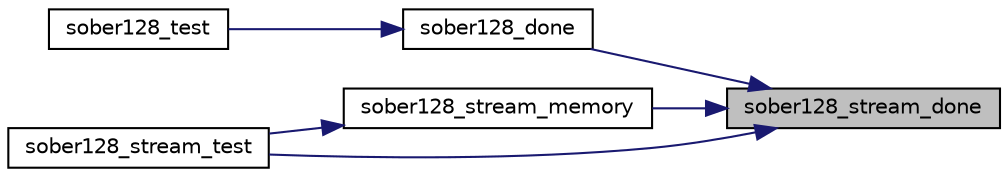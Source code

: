 digraph "sober128_stream_done"
{
 // LATEX_PDF_SIZE
  edge [fontname="Helvetica",fontsize="10",labelfontname="Helvetica",labelfontsize="10"];
  node [fontname="Helvetica",fontsize="10",shape=record];
  rankdir="RL";
  Node91 [label="sober128_stream_done",height=0.2,width=0.4,color="black", fillcolor="grey75", style="filled", fontcolor="black",tooltip="Terminate and clear Sober128 state."];
  Node91 -> Node92 [dir="back",color="midnightblue",fontsize="10",style="solid",fontname="Helvetica"];
  Node92 [label="sober128_done",height=0.2,width=0.4,color="black", fillcolor="white", style="filled",URL="$sober128_8c.html#a3cfcf62a0dfb3a105430d3a0c753605f",tooltip="Terminate the PRNG."];
  Node92 -> Node93 [dir="back",color="midnightblue",fontsize="10",style="solid",fontname="Helvetica"];
  Node93 [label="sober128_test",height=0.2,width=0.4,color="black", fillcolor="white", style="filled",URL="$sober128_8c.html#ae89334392b56e0cb75d493a5bdba60b7",tooltip="PRNG self-test."];
  Node91 -> Node94 [dir="back",color="midnightblue",fontsize="10",style="solid",fontname="Helvetica"];
  Node94 [label="sober128_stream_memory",height=0.2,width=0.4,color="black", fillcolor="white", style="filled",URL="$sober128__stream__memory_8c.html#a81dcb5a025f5672c4866d6d7cc906910",tooltip="Encrypt (or decrypt) bytes of ciphertext (or plaintext) with SOBER128."];
  Node94 -> Node95 [dir="back",color="midnightblue",fontsize="10",style="solid",fontname="Helvetica"];
  Node95 [label="sober128_stream_test",height=0.2,width=0.4,color="black", fillcolor="white", style="filled",URL="$sober128__test_8c.html#a8e3db22bfcfb2f1aab3756833983d15b",tooltip=" "];
  Node91 -> Node95 [dir="back",color="midnightblue",fontsize="10",style="solid",fontname="Helvetica"];
}
